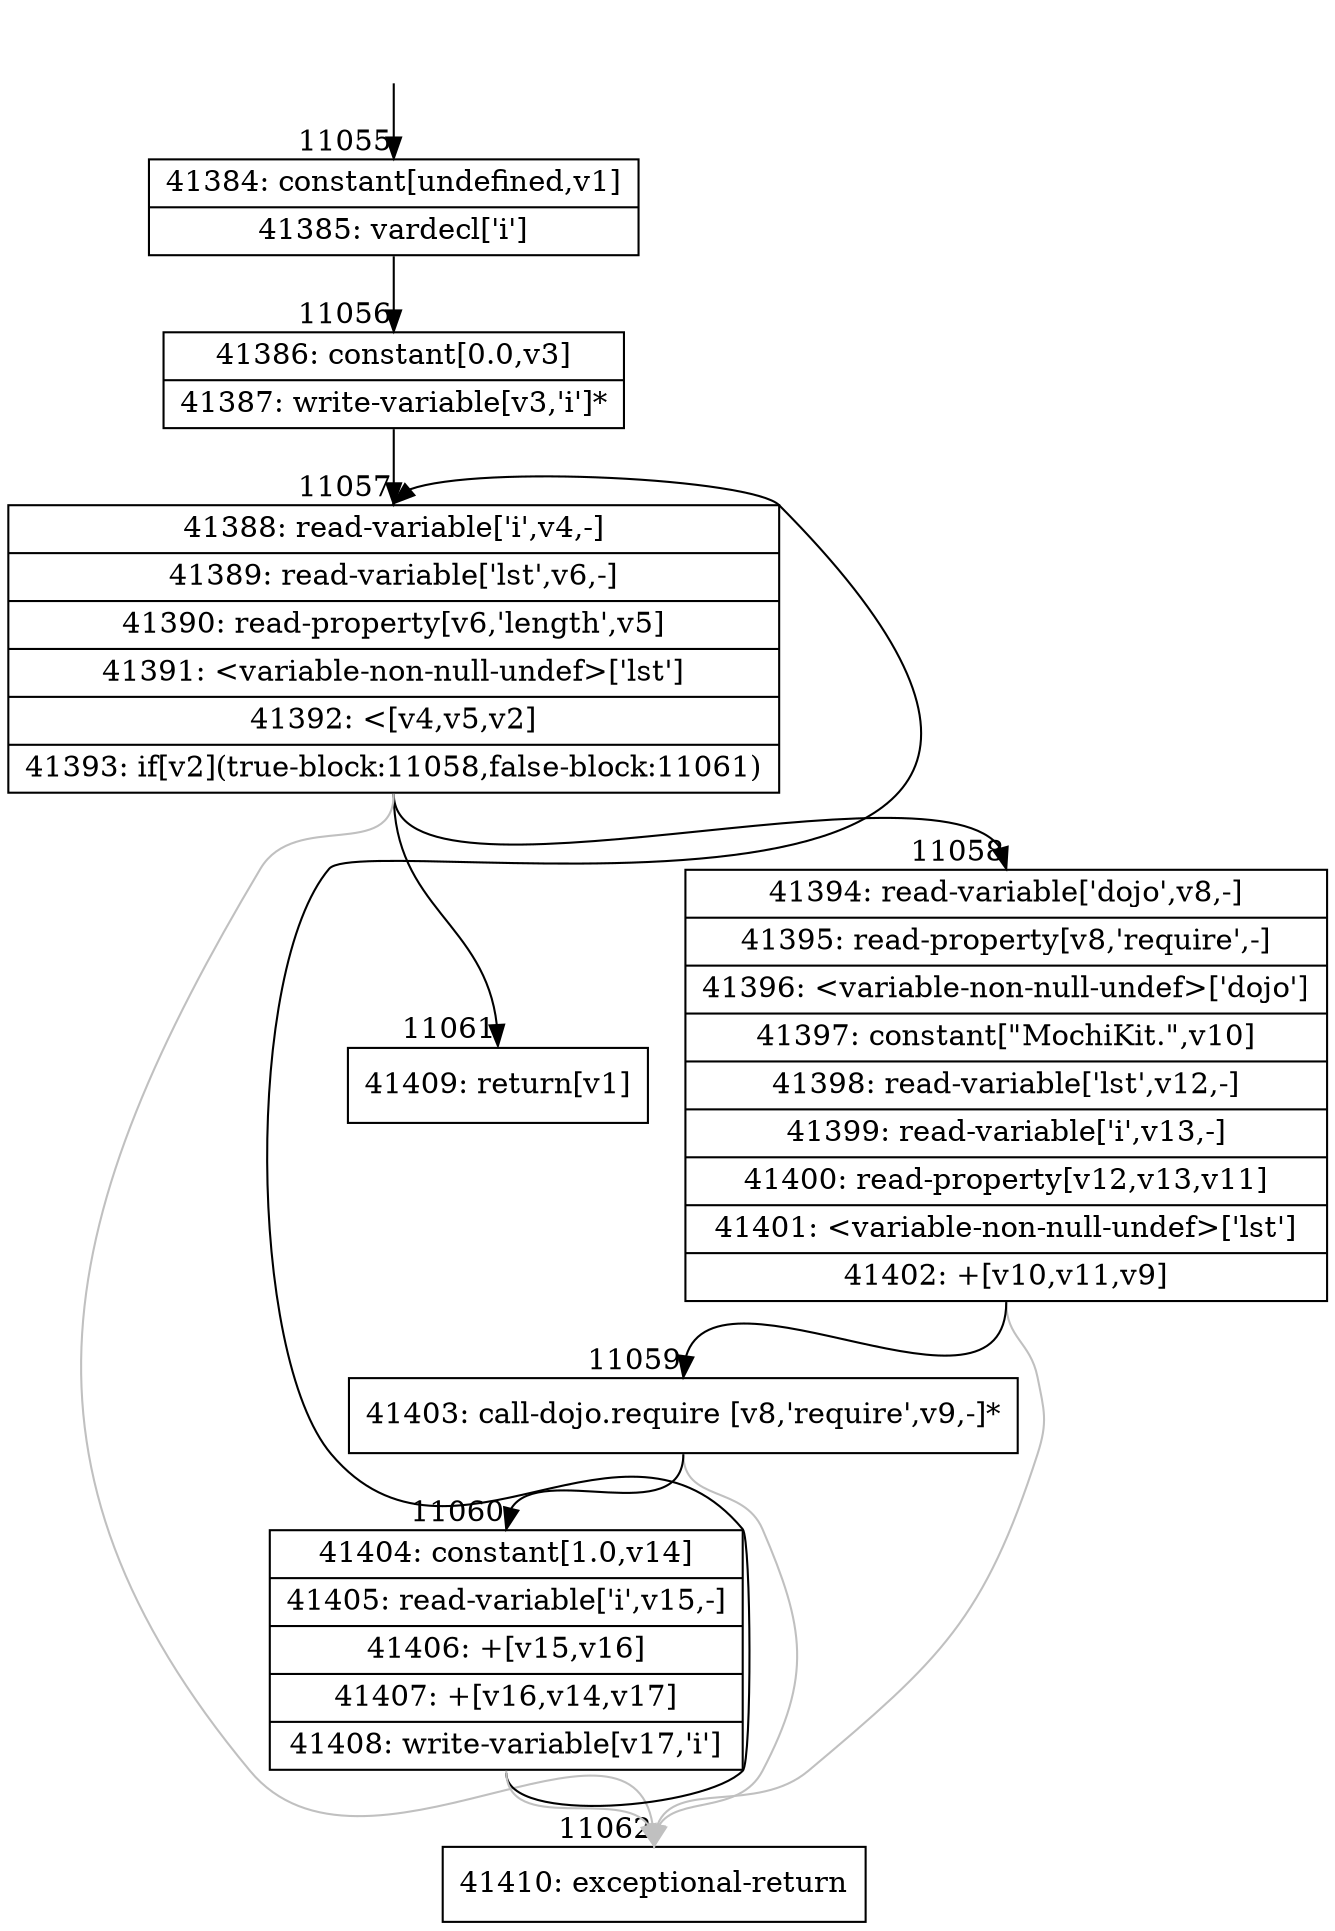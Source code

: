 digraph {
rankdir="TD"
BB_entry783[shape=none,label=""];
BB_entry783 -> BB11055 [tailport=s, headport=n, headlabel="    11055"]
BB11055 [shape=record label="{41384: constant[undefined,v1]|41385: vardecl['i']}" ] 
BB11055 -> BB11056 [tailport=s, headport=n, headlabel="      11056"]
BB11056 [shape=record label="{41386: constant[0.0,v3]|41387: write-variable[v3,'i']*}" ] 
BB11056 -> BB11057 [tailport=s, headport=n, headlabel="      11057"]
BB11057 [shape=record label="{41388: read-variable['i',v4,-]|41389: read-variable['lst',v6,-]|41390: read-property[v6,'length',v5]|41391: \<variable-non-null-undef\>['lst']|41392: \<[v4,v5,v2]|41393: if[v2](true-block:11058,false-block:11061)}" ] 
BB11057 -> BB11058 [tailport=s, headport=n, headlabel="      11058"]
BB11057 -> BB11061 [tailport=s, headport=n, headlabel="      11061"]
BB11057 -> BB11062 [tailport=s, headport=n, color=gray, headlabel="      11062"]
BB11058 [shape=record label="{41394: read-variable['dojo',v8,-]|41395: read-property[v8,'require',-]|41396: \<variable-non-null-undef\>['dojo']|41397: constant[\"MochiKit.\",v10]|41398: read-variable['lst',v12,-]|41399: read-variable['i',v13,-]|41400: read-property[v12,v13,v11]|41401: \<variable-non-null-undef\>['lst']|41402: +[v10,v11,v9]}" ] 
BB11058 -> BB11059 [tailport=s, headport=n, headlabel="      11059"]
BB11058 -> BB11062 [tailport=s, headport=n, color=gray]
BB11059 [shape=record label="{41403: call-dojo.require [v8,'require',v9,-]*}" ] 
BB11059 -> BB11060 [tailport=s, headport=n, headlabel="      11060"]
BB11059 -> BB11062 [tailport=s, headport=n, color=gray]
BB11060 [shape=record label="{41404: constant[1.0,v14]|41405: read-variable['i',v15,-]|41406: +[v15,v16]|41407: +[v16,v14,v17]|41408: write-variable[v17,'i']}" ] 
BB11060 -> BB11057 [tailport=s, headport=n]
BB11060 -> BB11062 [tailport=s, headport=n, color=gray]
BB11061 [shape=record label="{41409: return[v1]}" ] 
BB11062 [shape=record label="{41410: exceptional-return}" ] 
//#$~ 7722
}
